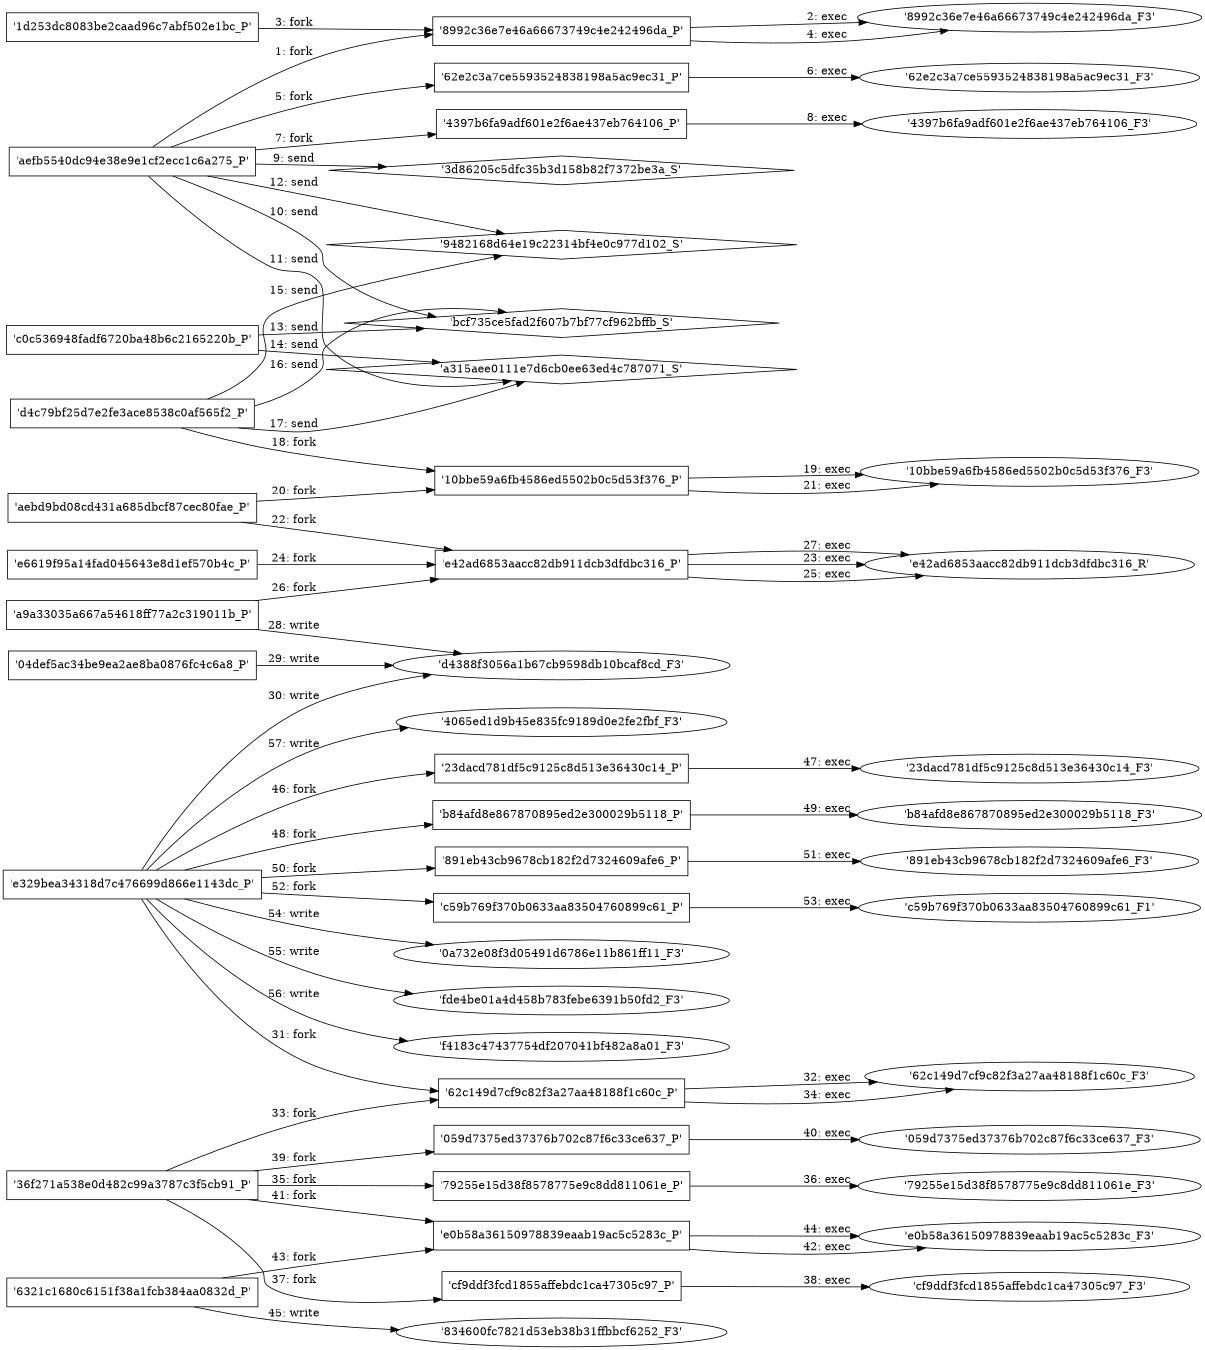 digraph "D:\Learning\Paper\apt\基于CTI的攻击预警\Dataset\攻击图\ASGfromALLCTI\TeslaCrypt 3.0.1 - Tales From The Crypt(o)!.dot" {
rankdir="LR"
size="9"
fixedsize="false"
splines="true"
nodesep=0.3
ranksep=0
fontsize=10
overlap="scalexy"
engine= "neato"
	"'aefb5540dc94e38e9e1cf2ecc1c6a275_P'" [node_type=Process shape=box]
	"'8992c36e7e46a66673749c4e242496da_P'" [node_type=Process shape=box]
	"'aefb5540dc94e38e9e1cf2ecc1c6a275_P'" -> "'8992c36e7e46a66673749c4e242496da_P'" [label="1: fork"]
	"'8992c36e7e46a66673749c4e242496da_P'" [node_type=Process shape=box]
	"'8992c36e7e46a66673749c4e242496da_F3'" [node_type=File shape=ellipse]
	"'8992c36e7e46a66673749c4e242496da_P'" -> "'8992c36e7e46a66673749c4e242496da_F3'" [label="2: exec"]
	"'1d253dc8083be2caad96c7abf502e1bc_P'" [node_type=Process shape=box]
	"'8992c36e7e46a66673749c4e242496da_P'" [node_type=Process shape=box]
	"'1d253dc8083be2caad96c7abf502e1bc_P'" -> "'8992c36e7e46a66673749c4e242496da_P'" [label="3: fork"]
	"'8992c36e7e46a66673749c4e242496da_P'" [node_type=Process shape=box]
	"'8992c36e7e46a66673749c4e242496da_F3'" [node_type=File shape=ellipse]
	"'8992c36e7e46a66673749c4e242496da_P'" -> "'8992c36e7e46a66673749c4e242496da_F3'" [label="4: exec"]
	"'aefb5540dc94e38e9e1cf2ecc1c6a275_P'" [node_type=Process shape=box]
	"'62e2c3a7ce5593524838198a5ac9ec31_P'" [node_type=Process shape=box]
	"'aefb5540dc94e38e9e1cf2ecc1c6a275_P'" -> "'62e2c3a7ce5593524838198a5ac9ec31_P'" [label="5: fork"]
	"'62e2c3a7ce5593524838198a5ac9ec31_P'" [node_type=Process shape=box]
	"'62e2c3a7ce5593524838198a5ac9ec31_F3'" [node_type=File shape=ellipse]
	"'62e2c3a7ce5593524838198a5ac9ec31_P'" -> "'62e2c3a7ce5593524838198a5ac9ec31_F3'" [label="6: exec"]
	"'aefb5540dc94e38e9e1cf2ecc1c6a275_P'" [node_type=Process shape=box]
	"'4397b6fa9adf601e2f6ae437eb764106_P'" [node_type=Process shape=box]
	"'aefb5540dc94e38e9e1cf2ecc1c6a275_P'" -> "'4397b6fa9adf601e2f6ae437eb764106_P'" [label="7: fork"]
	"'4397b6fa9adf601e2f6ae437eb764106_P'" [node_type=Process shape=box]
	"'4397b6fa9adf601e2f6ae437eb764106_F3'" [node_type=File shape=ellipse]
	"'4397b6fa9adf601e2f6ae437eb764106_P'" -> "'4397b6fa9adf601e2f6ae437eb764106_F3'" [label="8: exec"]
	"'3d86205c5dfc35b3d158b82f7372be3a_S'" [node_type=Socket shape=diamond]
	"'aefb5540dc94e38e9e1cf2ecc1c6a275_P'" [node_type=Process shape=box]
	"'aefb5540dc94e38e9e1cf2ecc1c6a275_P'" -> "'3d86205c5dfc35b3d158b82f7372be3a_S'" [label="9: send"]
	"'bcf735ce5fad2f607b7bf77cf962bffb_S'" [node_type=Socket shape=diamond]
	"'aefb5540dc94e38e9e1cf2ecc1c6a275_P'" [node_type=Process shape=box]
	"'aefb5540dc94e38e9e1cf2ecc1c6a275_P'" -> "'bcf735ce5fad2f607b7bf77cf962bffb_S'" [label="10: send"]
	"'a315aee0111e7d6cb0ee63ed4c787071_S'" [node_type=Socket shape=diamond]
	"'aefb5540dc94e38e9e1cf2ecc1c6a275_P'" [node_type=Process shape=box]
	"'aefb5540dc94e38e9e1cf2ecc1c6a275_P'" -> "'a315aee0111e7d6cb0ee63ed4c787071_S'" [label="11: send"]
	"'9482168d64e19c22314bf4e0c977d102_S'" [node_type=Socket shape=diamond]
	"'aefb5540dc94e38e9e1cf2ecc1c6a275_P'" [node_type=Process shape=box]
	"'aefb5540dc94e38e9e1cf2ecc1c6a275_P'" -> "'9482168d64e19c22314bf4e0c977d102_S'" [label="12: send"]
	"'bcf735ce5fad2f607b7bf77cf962bffb_S'" [node_type=Socket shape=diamond]
	"'c0c536948fadf6720ba48b6c2165220b_P'" [node_type=Process shape=box]
	"'c0c536948fadf6720ba48b6c2165220b_P'" -> "'bcf735ce5fad2f607b7bf77cf962bffb_S'" [label="13: send"]
	"'a315aee0111e7d6cb0ee63ed4c787071_S'" [node_type=Socket shape=diamond]
	"'c0c536948fadf6720ba48b6c2165220b_P'" [node_type=Process shape=box]
	"'c0c536948fadf6720ba48b6c2165220b_P'" -> "'a315aee0111e7d6cb0ee63ed4c787071_S'" [label="14: send"]
	"'9482168d64e19c22314bf4e0c977d102_S'" [node_type=Socket shape=diamond]
	"'d4c79bf25d7e2fe3ace8538c0af565f2_P'" [node_type=Process shape=box]
	"'d4c79bf25d7e2fe3ace8538c0af565f2_P'" -> "'9482168d64e19c22314bf4e0c977d102_S'" [label="15: send"]
	"'bcf735ce5fad2f607b7bf77cf962bffb_S'" [node_type=Socket shape=diamond]
	"'d4c79bf25d7e2fe3ace8538c0af565f2_P'" [node_type=Process shape=box]
	"'d4c79bf25d7e2fe3ace8538c0af565f2_P'" -> "'bcf735ce5fad2f607b7bf77cf962bffb_S'" [label="16: send"]
	"'a315aee0111e7d6cb0ee63ed4c787071_S'" [node_type=Socket shape=diamond]
	"'d4c79bf25d7e2fe3ace8538c0af565f2_P'" [node_type=Process shape=box]
	"'d4c79bf25d7e2fe3ace8538c0af565f2_P'" -> "'a315aee0111e7d6cb0ee63ed4c787071_S'" [label="17: send"]
	"'d4c79bf25d7e2fe3ace8538c0af565f2_P'" [node_type=Process shape=box]
	"'10bbe59a6fb4586ed5502b0c5d53f376_P'" [node_type=Process shape=box]
	"'d4c79bf25d7e2fe3ace8538c0af565f2_P'" -> "'10bbe59a6fb4586ed5502b0c5d53f376_P'" [label="18: fork"]
	"'10bbe59a6fb4586ed5502b0c5d53f376_P'" [node_type=Process shape=box]
	"'10bbe59a6fb4586ed5502b0c5d53f376_F3'" [node_type=File shape=ellipse]
	"'10bbe59a6fb4586ed5502b0c5d53f376_P'" -> "'10bbe59a6fb4586ed5502b0c5d53f376_F3'" [label="19: exec"]
	"'aebd9bd08cd431a685dbcf87cec80fae_P'" [node_type=Process shape=box]
	"'10bbe59a6fb4586ed5502b0c5d53f376_P'" [node_type=Process shape=box]
	"'aebd9bd08cd431a685dbcf87cec80fae_P'" -> "'10bbe59a6fb4586ed5502b0c5d53f376_P'" [label="20: fork"]
	"'10bbe59a6fb4586ed5502b0c5d53f376_P'" [node_type=Process shape=box]
	"'10bbe59a6fb4586ed5502b0c5d53f376_F3'" [node_type=File shape=ellipse]
	"'10bbe59a6fb4586ed5502b0c5d53f376_P'" -> "'10bbe59a6fb4586ed5502b0c5d53f376_F3'" [label="21: exec"]
	"'aebd9bd08cd431a685dbcf87cec80fae_P'" [node_type=Process shape=box]
	"'e42ad6853aacc82db911dcb3dfdbc316_P'" [node_type=Process shape=box]
	"'aebd9bd08cd431a685dbcf87cec80fae_P'" -> "'e42ad6853aacc82db911dcb3dfdbc316_P'" [label="22: fork"]
	"'e42ad6853aacc82db911dcb3dfdbc316_P'" [node_type=Process shape=box]
	"'e42ad6853aacc82db911dcb3dfdbc316_R'" [node_type=File shape=ellipse]
	"'e42ad6853aacc82db911dcb3dfdbc316_P'" -> "'e42ad6853aacc82db911dcb3dfdbc316_R'" [label="23: exec"]
	"'e6619f95a14fad045643e8d1ef570b4c_P'" [node_type=Process shape=box]
	"'e42ad6853aacc82db911dcb3dfdbc316_P'" [node_type=Process shape=box]
	"'e6619f95a14fad045643e8d1ef570b4c_P'" -> "'e42ad6853aacc82db911dcb3dfdbc316_P'" [label="24: fork"]
	"'e42ad6853aacc82db911dcb3dfdbc316_P'" [node_type=Process shape=box]
	"'e42ad6853aacc82db911dcb3dfdbc316_R'" [node_type=File shape=ellipse]
	"'e42ad6853aacc82db911dcb3dfdbc316_P'" -> "'e42ad6853aacc82db911dcb3dfdbc316_R'" [label="25: exec"]
	"'a9a33035a667a54618ff77a2c319011b_P'" [node_type=Process shape=box]
	"'e42ad6853aacc82db911dcb3dfdbc316_P'" [node_type=Process shape=box]
	"'a9a33035a667a54618ff77a2c319011b_P'" -> "'e42ad6853aacc82db911dcb3dfdbc316_P'" [label="26: fork"]
	"'e42ad6853aacc82db911dcb3dfdbc316_P'" [node_type=Process shape=box]
	"'e42ad6853aacc82db911dcb3dfdbc316_R'" [node_type=File shape=ellipse]
	"'e42ad6853aacc82db911dcb3dfdbc316_P'" -> "'e42ad6853aacc82db911dcb3dfdbc316_R'" [label="27: exec"]
	"'d4388f3056a1b67cb9598db10bcaf8cd_F3'" [node_type=file shape=ellipse]
	"'a9a33035a667a54618ff77a2c319011b_P'" [node_type=Process shape=box]
	"'a9a33035a667a54618ff77a2c319011b_P'" -> "'d4388f3056a1b67cb9598db10bcaf8cd_F3'" [label="28: write"]
	"'d4388f3056a1b67cb9598db10bcaf8cd_F3'" [node_type=file shape=ellipse]
	"'04def5ac34be9ea2ae8ba0876fc4c6a8_P'" [node_type=Process shape=box]
	"'04def5ac34be9ea2ae8ba0876fc4c6a8_P'" -> "'d4388f3056a1b67cb9598db10bcaf8cd_F3'" [label="29: write"]
	"'d4388f3056a1b67cb9598db10bcaf8cd_F3'" [node_type=file shape=ellipse]
	"'e329bea34318d7c476699d866e1143dc_P'" [node_type=Process shape=box]
	"'e329bea34318d7c476699d866e1143dc_P'" -> "'d4388f3056a1b67cb9598db10bcaf8cd_F3'" [label="30: write"]
	"'e329bea34318d7c476699d866e1143dc_P'" [node_type=Process shape=box]
	"'62c149d7cf9c82f3a27aa48188f1c60c_P'" [node_type=Process shape=box]
	"'e329bea34318d7c476699d866e1143dc_P'" -> "'62c149d7cf9c82f3a27aa48188f1c60c_P'" [label="31: fork"]
	"'62c149d7cf9c82f3a27aa48188f1c60c_P'" [node_type=Process shape=box]
	"'62c149d7cf9c82f3a27aa48188f1c60c_F3'" [node_type=File shape=ellipse]
	"'62c149d7cf9c82f3a27aa48188f1c60c_P'" -> "'62c149d7cf9c82f3a27aa48188f1c60c_F3'" [label="32: exec"]
	"'36f271a538e0d482c99a3787c3f5cb91_P'" [node_type=Process shape=box]
	"'62c149d7cf9c82f3a27aa48188f1c60c_P'" [node_type=Process shape=box]
	"'36f271a538e0d482c99a3787c3f5cb91_P'" -> "'62c149d7cf9c82f3a27aa48188f1c60c_P'" [label="33: fork"]
	"'62c149d7cf9c82f3a27aa48188f1c60c_P'" [node_type=Process shape=box]
	"'62c149d7cf9c82f3a27aa48188f1c60c_F3'" [node_type=File shape=ellipse]
	"'62c149d7cf9c82f3a27aa48188f1c60c_P'" -> "'62c149d7cf9c82f3a27aa48188f1c60c_F3'" [label="34: exec"]
	"'36f271a538e0d482c99a3787c3f5cb91_P'" [node_type=Process shape=box]
	"'79255e15d38f8578775e9c8dd811061e_P'" [node_type=Process shape=box]
	"'36f271a538e0d482c99a3787c3f5cb91_P'" -> "'79255e15d38f8578775e9c8dd811061e_P'" [label="35: fork"]
	"'79255e15d38f8578775e9c8dd811061e_P'" [node_type=Process shape=box]
	"'79255e15d38f8578775e9c8dd811061e_F3'" [node_type=File shape=ellipse]
	"'79255e15d38f8578775e9c8dd811061e_P'" -> "'79255e15d38f8578775e9c8dd811061e_F3'" [label="36: exec"]
	"'36f271a538e0d482c99a3787c3f5cb91_P'" [node_type=Process shape=box]
	"'cf9ddf3fcd1855affebdc1ca47305c97_P'" [node_type=Process shape=box]
	"'36f271a538e0d482c99a3787c3f5cb91_P'" -> "'cf9ddf3fcd1855affebdc1ca47305c97_P'" [label="37: fork"]
	"'cf9ddf3fcd1855affebdc1ca47305c97_P'" [node_type=Process shape=box]
	"'cf9ddf3fcd1855affebdc1ca47305c97_F3'" [node_type=File shape=ellipse]
	"'cf9ddf3fcd1855affebdc1ca47305c97_P'" -> "'cf9ddf3fcd1855affebdc1ca47305c97_F3'" [label="38: exec"]
	"'36f271a538e0d482c99a3787c3f5cb91_P'" [node_type=Process shape=box]
	"'059d7375ed37376b702c87f6c33ce637_P'" [node_type=Process shape=box]
	"'36f271a538e0d482c99a3787c3f5cb91_P'" -> "'059d7375ed37376b702c87f6c33ce637_P'" [label="39: fork"]
	"'059d7375ed37376b702c87f6c33ce637_P'" [node_type=Process shape=box]
	"'059d7375ed37376b702c87f6c33ce637_F3'" [node_type=File shape=ellipse]
	"'059d7375ed37376b702c87f6c33ce637_P'" -> "'059d7375ed37376b702c87f6c33ce637_F3'" [label="40: exec"]
	"'36f271a538e0d482c99a3787c3f5cb91_P'" [node_type=Process shape=box]
	"'e0b58a36150978839eaab19ac5c5283c_P'" [node_type=Process shape=box]
	"'36f271a538e0d482c99a3787c3f5cb91_P'" -> "'e0b58a36150978839eaab19ac5c5283c_P'" [label="41: fork"]
	"'e0b58a36150978839eaab19ac5c5283c_P'" [node_type=Process shape=box]
	"'e0b58a36150978839eaab19ac5c5283c_F3'" [node_type=File shape=ellipse]
	"'e0b58a36150978839eaab19ac5c5283c_P'" -> "'e0b58a36150978839eaab19ac5c5283c_F3'" [label="42: exec"]
	"'6321c1680c6151f38a1fcb384aa0832d_P'" [node_type=Process shape=box]
	"'e0b58a36150978839eaab19ac5c5283c_P'" [node_type=Process shape=box]
	"'6321c1680c6151f38a1fcb384aa0832d_P'" -> "'e0b58a36150978839eaab19ac5c5283c_P'" [label="43: fork"]
	"'e0b58a36150978839eaab19ac5c5283c_P'" [node_type=Process shape=box]
	"'e0b58a36150978839eaab19ac5c5283c_F3'" [node_type=File shape=ellipse]
	"'e0b58a36150978839eaab19ac5c5283c_P'" -> "'e0b58a36150978839eaab19ac5c5283c_F3'" [label="44: exec"]
	"'834600fc7821d53eb38b31ffbbcf6252_F3'" [node_type=file shape=ellipse]
	"'6321c1680c6151f38a1fcb384aa0832d_P'" [node_type=Process shape=box]
	"'6321c1680c6151f38a1fcb384aa0832d_P'" -> "'834600fc7821d53eb38b31ffbbcf6252_F3'" [label="45: write"]
	"'e329bea34318d7c476699d866e1143dc_P'" [node_type=Process shape=box]
	"'23dacd781df5c9125c8d513e36430c14_P'" [node_type=Process shape=box]
	"'e329bea34318d7c476699d866e1143dc_P'" -> "'23dacd781df5c9125c8d513e36430c14_P'" [label="46: fork"]
	"'23dacd781df5c9125c8d513e36430c14_P'" [node_type=Process shape=box]
	"'23dacd781df5c9125c8d513e36430c14_F3'" [node_type=File shape=ellipse]
	"'23dacd781df5c9125c8d513e36430c14_P'" -> "'23dacd781df5c9125c8d513e36430c14_F3'" [label="47: exec"]
	"'e329bea34318d7c476699d866e1143dc_P'" [node_type=Process shape=box]
	"'b84afd8e867870895ed2e300029b5118_P'" [node_type=Process shape=box]
	"'e329bea34318d7c476699d866e1143dc_P'" -> "'b84afd8e867870895ed2e300029b5118_P'" [label="48: fork"]
	"'b84afd8e867870895ed2e300029b5118_P'" [node_type=Process shape=box]
	"'b84afd8e867870895ed2e300029b5118_F3'" [node_type=File shape=ellipse]
	"'b84afd8e867870895ed2e300029b5118_P'" -> "'b84afd8e867870895ed2e300029b5118_F3'" [label="49: exec"]
	"'e329bea34318d7c476699d866e1143dc_P'" [node_type=Process shape=box]
	"'891eb43cb9678cb182f2d7324609afe6_P'" [node_type=Process shape=box]
	"'e329bea34318d7c476699d866e1143dc_P'" -> "'891eb43cb9678cb182f2d7324609afe6_P'" [label="50: fork"]
	"'891eb43cb9678cb182f2d7324609afe6_P'" [node_type=Process shape=box]
	"'891eb43cb9678cb182f2d7324609afe6_F3'" [node_type=File shape=ellipse]
	"'891eb43cb9678cb182f2d7324609afe6_P'" -> "'891eb43cb9678cb182f2d7324609afe6_F3'" [label="51: exec"]
	"'e329bea34318d7c476699d866e1143dc_P'" [node_type=Process shape=box]
	"'c59b769f370b0633aa83504760899c61_P'" [node_type=Process shape=box]
	"'e329bea34318d7c476699d866e1143dc_P'" -> "'c59b769f370b0633aa83504760899c61_P'" [label="52: fork"]
	"'c59b769f370b0633aa83504760899c61_P'" [node_type=Process shape=box]
	"'c59b769f370b0633aa83504760899c61_F1'" [node_type=File shape=ellipse]
	"'c59b769f370b0633aa83504760899c61_P'" -> "'c59b769f370b0633aa83504760899c61_F1'" [label="53: exec"]
	"'0a732e08f3d05491d6786e11b861ff11_F3'" [node_type=file shape=ellipse]
	"'e329bea34318d7c476699d866e1143dc_P'" [node_type=Process shape=box]
	"'e329bea34318d7c476699d866e1143dc_P'" -> "'0a732e08f3d05491d6786e11b861ff11_F3'" [label="54: write"]
	"'fde4be01a4d458b783febe6391b50fd2_F3'" [node_type=file shape=ellipse]
	"'e329bea34318d7c476699d866e1143dc_P'" [node_type=Process shape=box]
	"'e329bea34318d7c476699d866e1143dc_P'" -> "'fde4be01a4d458b783febe6391b50fd2_F3'" [label="55: write"]
	"'f4183c47437754df207041bf482a8a01_F3'" [node_type=file shape=ellipse]
	"'e329bea34318d7c476699d866e1143dc_P'" [node_type=Process shape=box]
	"'e329bea34318d7c476699d866e1143dc_P'" -> "'f4183c47437754df207041bf482a8a01_F3'" [label="56: write"]
	"'4065ed1d9b45e835fc9189d0e2fe2fbf_F3'" [node_type=file shape=ellipse]
	"'e329bea34318d7c476699d866e1143dc_P'" [node_type=Process shape=box]
	"'e329bea34318d7c476699d866e1143dc_P'" -> "'4065ed1d9b45e835fc9189d0e2fe2fbf_F3'" [label="57: write"]
}
